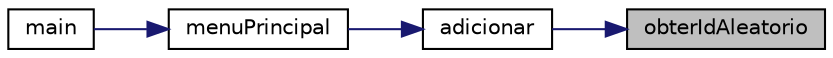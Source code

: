 digraph "obterIdAleatorio"
{
 // LATEX_PDF_SIZE
  edge [fontname="Helvetica",fontsize="10",labelfontname="Helvetica",labelfontsize="10"];
  node [fontname="Helvetica",fontsize="10",shape=record];
  rankdir="RL";
  Node1 [label="obterIdAleatorio",height=0.2,width=0.4,color="black", fillcolor="grey75", style="filled", fontcolor="black",tooltip="Obter um id aleatorio."];
  Node1 -> Node2 [dir="back",color="midnightblue",fontsize="10",style="solid"];
  Node2 [label="adicionar",height=0.2,width=0.4,color="black", fillcolor="white", style="filled",URL="$Cliente_8c.html#ad89f212646caf83baa49f642d41ccddf",tooltip="Funcao para pedir dados do cliente."];
  Node2 -> Node3 [dir="back",color="midnightblue",fontsize="10",style="solid"];
  Node3 [label="menuPrincipal",height=0.2,width=0.4,color="black", fillcolor="white", style="filled",URL="$ListaLigada_8c.html#a0bb74a8b4a29008967c6d101ddd60701",tooltip="Função que imprime o menu do programa."];
  Node3 -> Node4 [dir="back",color="midnightblue",fontsize="10",style="solid"];
  Node4 [label="main",height=0.2,width=0.4,color="black", fillcolor="white", style="filled",URL="$main_8c.html#a0ddf1224851353fc92bfbff6f499fa97",tooltip="Função principal que vai correr outras funções como (Ler base de dados / Menu Principal / Guardar Bas..."];
}
